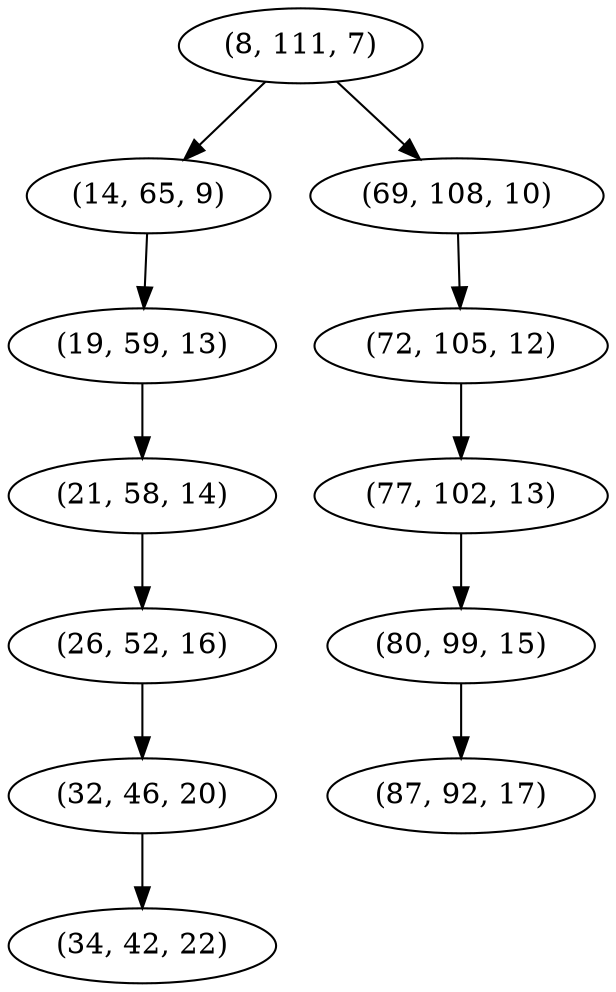 digraph tree {
    "(8, 111, 7)";
    "(14, 65, 9)";
    "(19, 59, 13)";
    "(21, 58, 14)";
    "(26, 52, 16)";
    "(32, 46, 20)";
    "(34, 42, 22)";
    "(69, 108, 10)";
    "(72, 105, 12)";
    "(77, 102, 13)";
    "(80, 99, 15)";
    "(87, 92, 17)";
    "(8, 111, 7)" -> "(14, 65, 9)";
    "(8, 111, 7)" -> "(69, 108, 10)";
    "(14, 65, 9)" -> "(19, 59, 13)";
    "(19, 59, 13)" -> "(21, 58, 14)";
    "(21, 58, 14)" -> "(26, 52, 16)";
    "(26, 52, 16)" -> "(32, 46, 20)";
    "(32, 46, 20)" -> "(34, 42, 22)";
    "(69, 108, 10)" -> "(72, 105, 12)";
    "(72, 105, 12)" -> "(77, 102, 13)";
    "(77, 102, 13)" -> "(80, 99, 15)";
    "(80, 99, 15)" -> "(87, 92, 17)";
}
